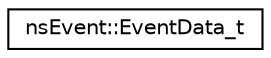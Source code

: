 digraph "Graphical Class Hierarchy"
{
 // LATEX_PDF_SIZE
  edge [fontname="Helvetica",fontsize="10",labelfontname="Helvetica",labelfontsize="10"];
  node [fontname="Helvetica",fontsize="10",shape=record];
  rankdir="LR";
  Node0 [label="nsEvent::EventData_t",height=0.2,width=0.4,color="black", fillcolor="white", style="filled",URL="$unionns_event_1_1_event_data__t.html",tooltip="Union contenant les données d'un événement."];
}
